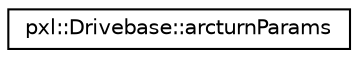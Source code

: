 digraph "Graphical Class Hierarchy"
{
 // LATEX_PDF_SIZE
  edge [fontname="Helvetica",fontsize="10",labelfontname="Helvetica",labelfontsize="10"];
  node [fontname="Helvetica",fontsize="10",shape=record];
  rankdir="LR";
  Node0 [label="pxl::Drivebase::arcturnParams",height=0.2,width=0.4,color="black", fillcolor="white", style="filled",URL="$structpxl_1_1Drivebase_1_1arcturnParams.html",tooltip=" "];
}
